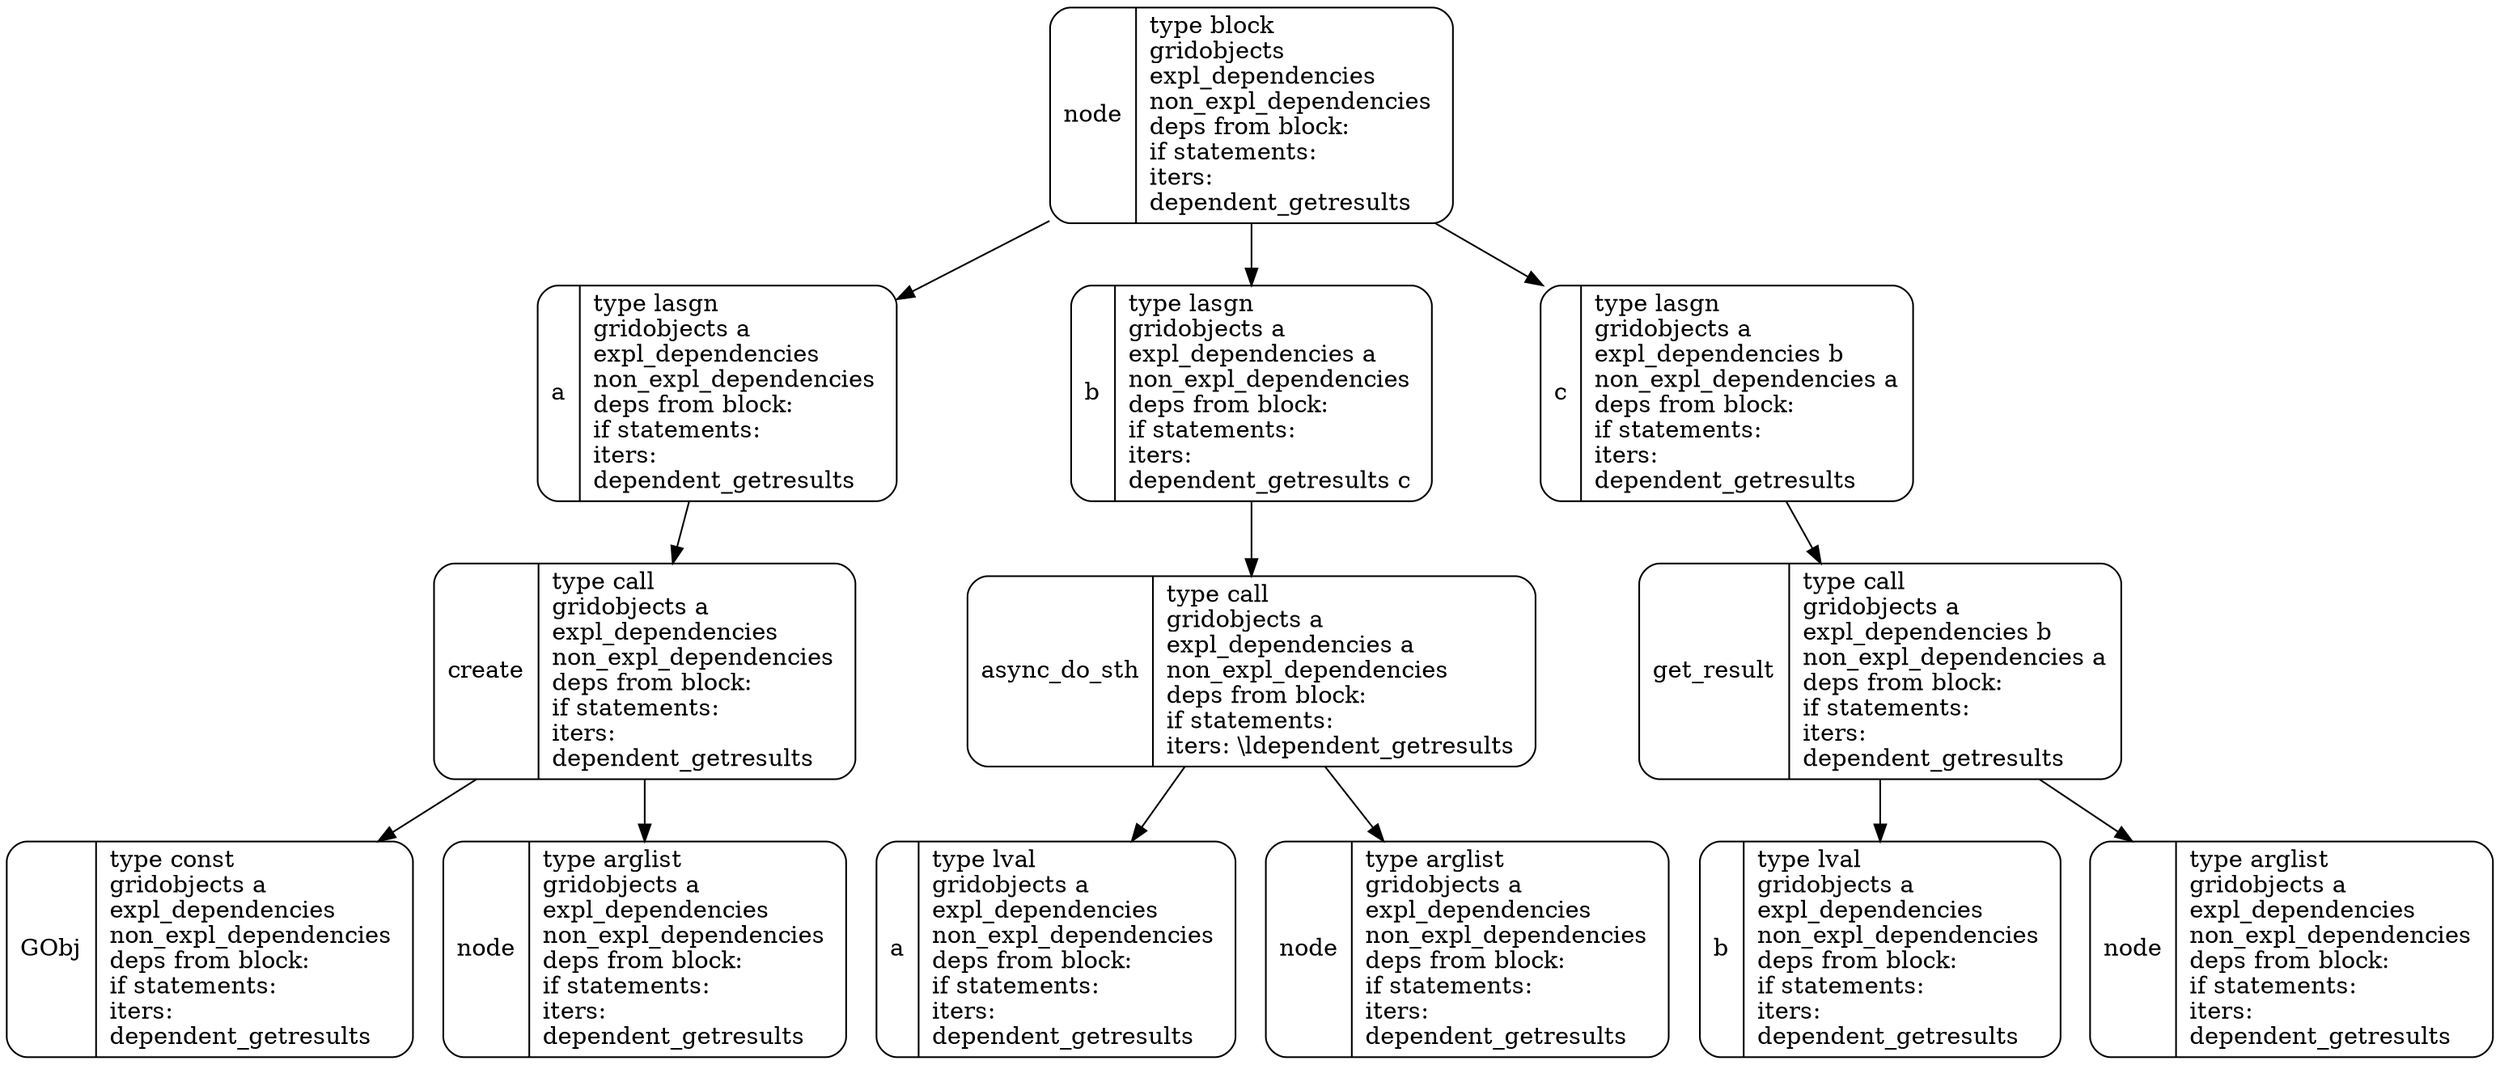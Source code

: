 digraph full {
	graph [ordering=out];
	node [label="\N"];
	81224178 [label="node|type block\lgridobjects \lexpl_dependencies \lnon_expl_dependencies \ldeps from block: \lif statements: \liters: \ldependent\
_getresults \l", shape=Mrecord];
	80908828 [label="a|type lasgn\lgridobjects a\lexpl_dependencies \lnon_expl_dependencies \ldeps from block: \lif statements: \liters: \ldependent_\
getresults \l", shape=Mrecord];
	80878070 [label="create|type call\lgridobjects a\lexpl_dependencies \lnon_expl_dependencies \ldeps from block: \lif statements: \liters: \ldependent\
_getresults \l", shape=Mrecord];
	80850420 [label="GObj|type const\lgridobjects a\lexpl_dependencies \lnon_expl_dependencies \ldeps from block: \lif statements: \liters: \ldependent\
_getresults \l", shape=Mrecord];
	80822490 [label="node|type arglist\lgridobjects a\lexpl_dependencies \lnon_expl_dependencies \ldeps from block: \lif statements: \liters: \ldependent\
_getresults \l", shape=Mrecord];
	80815784 [label="b|type lasgn\lgridobjects a\lexpl_dependencies a\lnon_expl_dependencies \ldeps from block: \lif statements: \liters: \ldependent\
_getresults c\l", shape=Mrecord];
	80815168 [label="async_do_sth|type call\lgridobjects a\lexpl_dependencies a\lnon_expl_dependencies \ldeps from block: \lif statements: \liters: \\
ldependent_getresults \l", shape=Mrecord];
	80814622 [label="a|type lval\lgridobjects a\lexpl_dependencies \lnon_expl_dependencies \ldeps from block: \lif statements: \liters: \ldependent_getresults\
 \l", shape=Mrecord];
	80794616 [label="node|type arglist\lgridobjects a\lexpl_dependencies \lnon_expl_dependencies \ldeps from block: \lif statements: \liters: \ldependent\
_getresults \l", shape=Mrecord];
	80793034 [label="c|type lasgn\lgridobjects a\lexpl_dependencies b\lnon_expl_dependencies a\ldeps from block: \lif statements: \liters: \ldependent\
_getresults \l", shape=Mrecord];
	80791774 [label="get_result|type call\lgridobjects a\lexpl_dependencies b\lnon_expl_dependencies a\ldeps from block: \lif statements: \liters: \ldependent\
_getresults \l", shape=Mrecord];
	80790808 [label="b|type lval\lgridobjects a\lexpl_dependencies \lnon_expl_dependencies \ldeps from block: \lif statements: \liters: \ldependent_getresults\
 \l", shape=Mrecord];
	80790514 [label="node|type arglist\lgridobjects a\lexpl_dependencies \lnon_expl_dependencies \ldeps from block: \lif statements: \liters: \ldependent\
_getresults \l", shape=Mrecord];
	81224178 -> 80908828;
	81224178 -> 80815784;
	81224178 -> 80793034;
	80908828 -> 80878070;
	80878070 -> 80850420;
	80878070 -> 80822490;
	80815784 -> 80815168;
	80815168 -> 80814622;
	80815168 -> 80794616;
	80793034 -> 80791774;
	80791774 -> 80790808;
	80791774 -> 80790514;
}
